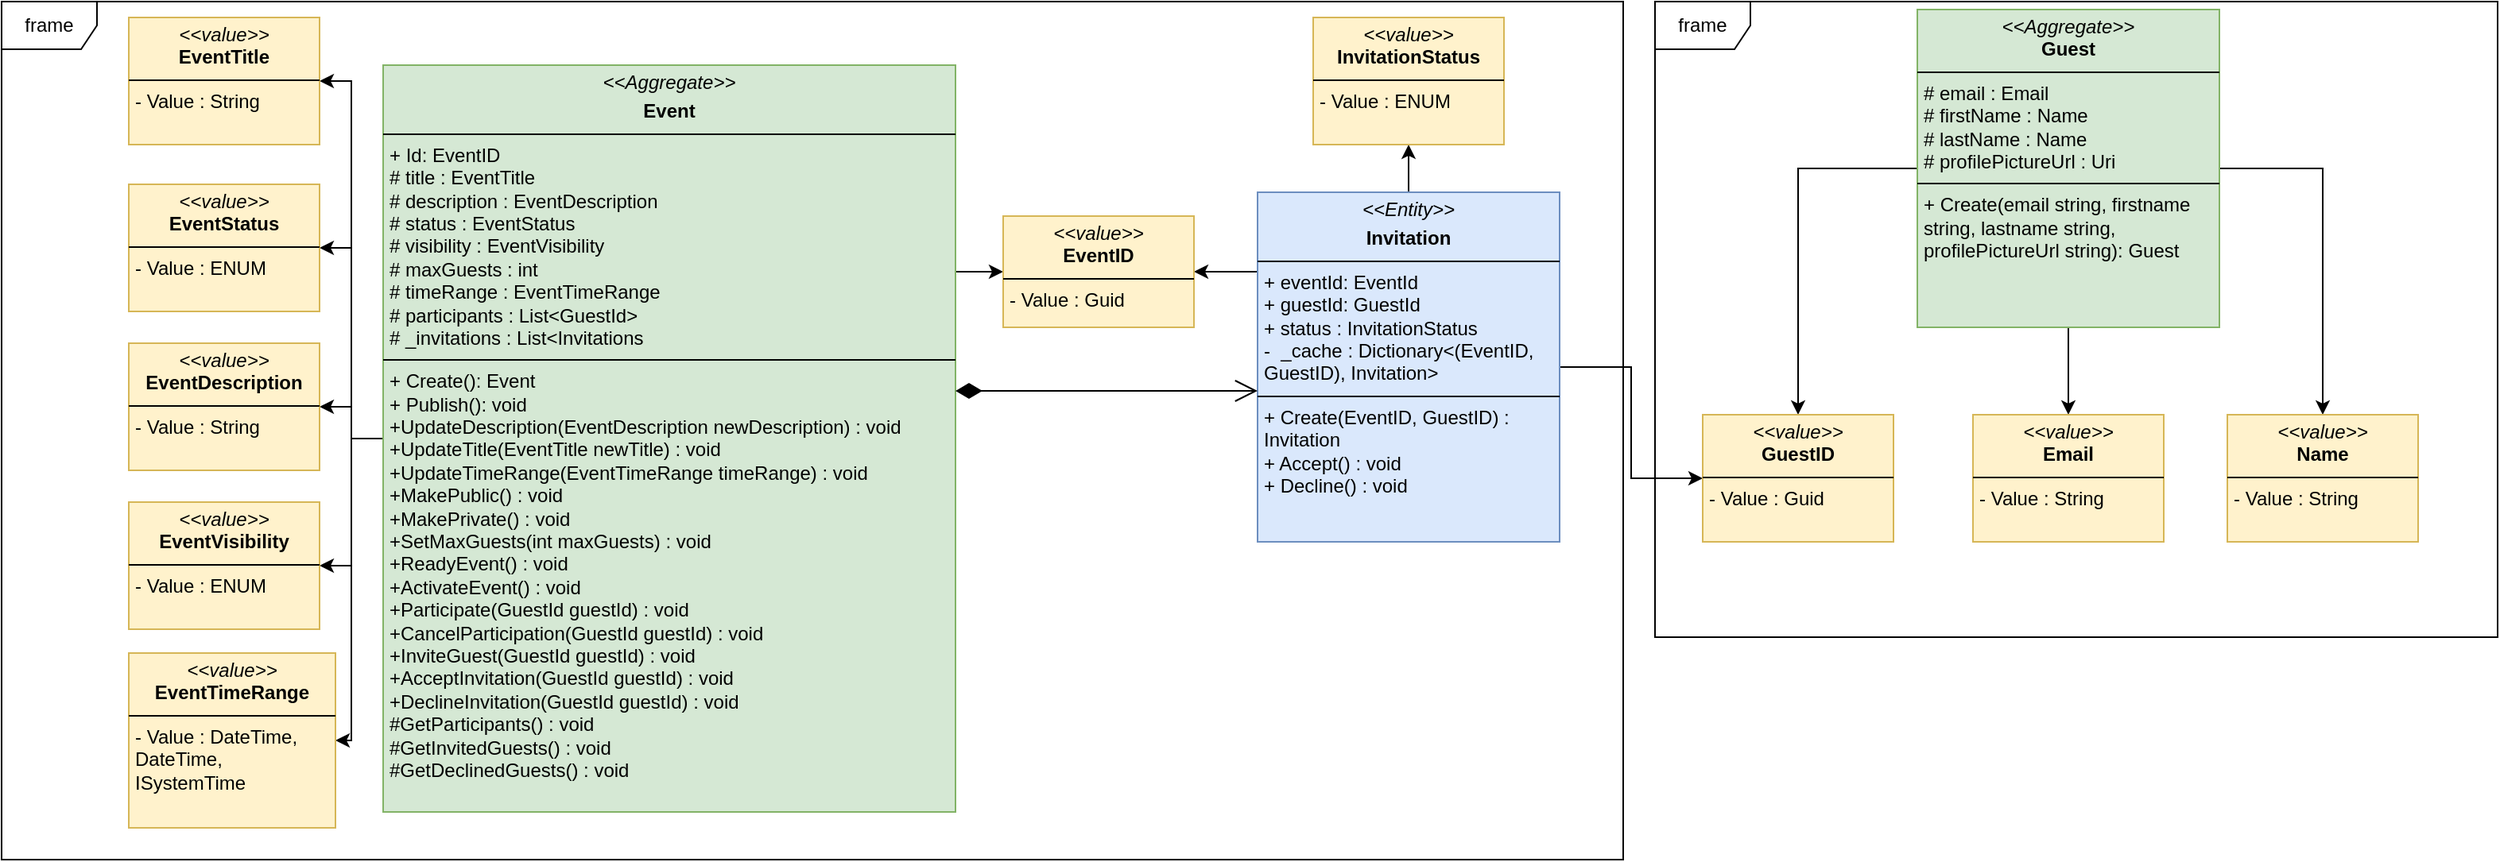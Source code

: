 <mxfile version="26.1.1">
  <diagram name="Page-1" id="-Pfgxmdj35-Sdl_T7dFO">
    <mxGraphModel dx="2074" dy="1235" grid="1" gridSize="10" guides="1" tooltips="1" connect="1" arrows="1" fold="1" page="1" pageScale="1" pageWidth="850" pageHeight="1100" math="0" shadow="0">
      <root>
        <mxCell id="0" />
        <mxCell id="1" parent="0" />
        <mxCell id="ix8DdHgYmFvAvDDHEddg-18" style="edgeStyle=orthogonalEdgeStyle;rounded=0;orthogonalLoop=1;jettySize=auto;html=1;entryX=0;entryY=0.5;entryDx=0;entryDy=0;" edge="1" parent="1" source="ix8DdHgYmFvAvDDHEddg-10" target="ix8DdHgYmFvAvDDHEddg-15">
          <mxGeometry relative="1" as="geometry">
            <Array as="points">
              <mxPoint x="720" y="180" />
            </Array>
          </mxGeometry>
        </mxCell>
        <mxCell id="ix8DdHgYmFvAvDDHEddg-52" style="edgeStyle=orthogonalEdgeStyle;rounded=0;orthogonalLoop=1;jettySize=auto;html=1;entryX=1;entryY=0.5;entryDx=0;entryDy=0;" edge="1" parent="1" source="ix8DdHgYmFvAvDDHEddg-10" target="ix8DdHgYmFvAvDDHEddg-30">
          <mxGeometry relative="1" as="geometry" />
        </mxCell>
        <mxCell id="ix8DdHgYmFvAvDDHEddg-53" style="edgeStyle=orthogonalEdgeStyle;rounded=0;orthogonalLoop=1;jettySize=auto;html=1;entryX=1;entryY=0.5;entryDx=0;entryDy=0;" edge="1" parent="1" source="ix8DdHgYmFvAvDDHEddg-10" target="ix8DdHgYmFvAvDDHEddg-31">
          <mxGeometry relative="1" as="geometry" />
        </mxCell>
        <mxCell id="ix8DdHgYmFvAvDDHEddg-54" style="edgeStyle=orthogonalEdgeStyle;rounded=0;orthogonalLoop=1;jettySize=auto;html=1;entryX=1;entryY=0.5;entryDx=0;entryDy=0;" edge="1" parent="1" source="ix8DdHgYmFvAvDDHEddg-10" target="ix8DdHgYmFvAvDDHEddg-32">
          <mxGeometry relative="1" as="geometry" />
        </mxCell>
        <mxCell id="ix8DdHgYmFvAvDDHEddg-55" style="edgeStyle=orthogonalEdgeStyle;rounded=0;orthogonalLoop=1;jettySize=auto;html=1;entryX=1;entryY=0.5;entryDx=0;entryDy=0;" edge="1" parent="1" source="ix8DdHgYmFvAvDDHEddg-10" target="ix8DdHgYmFvAvDDHEddg-34">
          <mxGeometry relative="1" as="geometry" />
        </mxCell>
        <mxCell id="ix8DdHgYmFvAvDDHEddg-56" style="edgeStyle=orthogonalEdgeStyle;rounded=0;orthogonalLoop=1;jettySize=auto;html=1;entryX=1;entryY=0.5;entryDx=0;entryDy=0;" edge="1" parent="1" source="ix8DdHgYmFvAvDDHEddg-10" target="ix8DdHgYmFvAvDDHEddg-33">
          <mxGeometry relative="1" as="geometry" />
        </mxCell>
        <mxCell id="ix8DdHgYmFvAvDDHEddg-10" value="&lt;p style=&quot;margin: 4px 0px 0px; text-align: center;&quot;&gt;&lt;i&gt;&amp;lt;&amp;lt;Aggregate&lt;/i&gt;&lt;i style=&quot;background-color: transparent; color: light-dark(rgb(0, 0, 0), rgb(255, 255, 255));&quot;&gt;&amp;gt;&amp;gt;&lt;/i&gt;&lt;/p&gt;&lt;p style=&quot;margin: 4px 0px 0px; text-align: center;&quot;&gt;&lt;b&gt;Event&lt;/b&gt;&lt;/p&gt;&lt;hr size=&quot;1&quot; style=&quot;border-style:solid;&quot;&gt;&lt;p style=&quot;margin: 0px 0px 0px 4px;&quot;&gt;+ Id: EventID&lt;/p&gt;&lt;p style=&quot;margin: 0px 0px 0px 4px;&quot;&gt;# title : EventTitle&lt;br&gt;&lt;span style=&quot;background-color: transparent; color: light-dark(rgb(0, 0, 0), rgb(255, 255, 255));&quot;&gt;# description : EventDescription&lt;/span&gt;&lt;/p&gt;&lt;p style=&quot;margin: 0px 0px 0px 4px;&quot;&gt;&lt;span style=&quot;background-color: transparent; color: light-dark(rgb(0, 0, 0), rgb(255, 255, 255));&quot;&gt;# status : EventStatus&lt;/span&gt;&lt;/p&gt;&lt;p style=&quot;margin: 0px 0px 0px 4px;&quot;&gt;&lt;span style=&quot;background-color: transparent; color: light-dark(rgb(0, 0, 0), rgb(255, 255, 255));&quot;&gt;# visibility : EventVisibility&lt;br&gt;# maxGuests : int&lt;br&gt;# timeRange : EventTimeRange&lt;/span&gt;&lt;/p&gt;&lt;p style=&quot;margin: 0px 0px 0px 4px;&quot;&gt;&lt;span style=&quot;background-color: transparent; color: light-dark(rgb(0, 0, 0), rgb(255, 255, 255));&quot;&gt;# participants : List&amp;lt;GuestId&amp;gt;&lt;/span&gt;&lt;/p&gt;&lt;p style=&quot;margin: 0px 0px 0px 4px;&quot;&gt;&lt;span style=&quot;background-color: transparent; color: light-dark(rgb(0, 0, 0), rgb(255, 255, 255));&quot;&gt;# _invitations : List&amp;lt;Invitations&lt;/span&gt;&lt;/p&gt;&lt;hr size=&quot;1&quot; style=&quot;border-style:solid;&quot;&gt;&lt;p style=&quot;margin:0px;margin-left:4px;&quot;&gt;+ Create(): Event&lt;br&gt;+ Publish(): void&lt;/p&gt;&lt;p style=&quot;margin:0px;margin-left:4px;&quot;&gt;+UpdateDescription(EventDescription newDescription) : void&lt;/p&gt;&lt;p style=&quot;margin:0px;margin-left:4px;&quot;&gt;+UpdateTitle(EventTitle newTitle) : void&lt;/p&gt;&lt;p style=&quot;margin:0px;margin-left:4px;&quot;&gt;+UpdateTimeRange(EventTimeRange timeRange) : void&lt;/p&gt;&lt;p style=&quot;margin:0px;margin-left:4px;&quot;&gt;+MakePublic() : void&lt;/p&gt;&lt;p style=&quot;margin:0px;margin-left:4px;&quot;&gt;+MakePrivate() : void&lt;/p&gt;&lt;p style=&quot;margin:0px;margin-left:4px;&quot;&gt;+SetMaxGuests(int maxGuests) : void&lt;/p&gt;&lt;p style=&quot;margin:0px;margin-left:4px;&quot;&gt;+ReadyEvent() : void&lt;/p&gt;&lt;p style=&quot;margin:0px;margin-left:4px;&quot;&gt;+ActivateEvent() : void&lt;/p&gt;&lt;p style=&quot;margin:0px;margin-left:4px;&quot;&gt;+Participate(GuestId guestId) : void&lt;/p&gt;&lt;p style=&quot;margin:0px;margin-left:4px;&quot;&gt;+CancelParticipation(GuestId guestId) : void&lt;/p&gt;&lt;p style=&quot;margin:0px;margin-left:4px;&quot;&gt;+InviteGuest(GuestId guestId) : void&lt;br&gt;+AcceptInvitation(GuestId guestId) : void&lt;/p&gt;&lt;p style=&quot;margin:0px;margin-left:4px;&quot;&gt;+DeclineInvitation(GuestId guestId) : void&lt;/p&gt;&lt;p style=&quot;margin:0px;margin-left:4px;&quot;&gt;#GetParticipants() : void&lt;/p&gt;&lt;p style=&quot;margin:0px;margin-left:4px;&quot;&gt;#GetInvitedGuests() : void&lt;/p&gt;&lt;p style=&quot;margin:0px;margin-left:4px;&quot;&gt;#GetDeclinedGuests() : void&lt;/p&gt;" style="verticalAlign=top;align=left;overflow=fill;html=1;whiteSpace=wrap;fillColor=#d5e8d4;strokeColor=#82b366;" vertex="1" parent="1">
          <mxGeometry x="340" y="50" width="360" height="470" as="geometry" />
        </mxCell>
        <mxCell id="ix8DdHgYmFvAvDDHEddg-51" style="edgeStyle=orthogonalEdgeStyle;rounded=0;orthogonalLoop=1;jettySize=auto;html=1;entryX=1;entryY=0.5;entryDx=0;entryDy=0;" edge="1" parent="1" source="ix8DdHgYmFvAvDDHEddg-11" target="ix8DdHgYmFvAvDDHEddg-15">
          <mxGeometry relative="1" as="geometry">
            <Array as="points">
              <mxPoint x="880" y="180" />
              <mxPoint x="880" y="180" />
            </Array>
          </mxGeometry>
        </mxCell>
        <mxCell id="ix8DdHgYmFvAvDDHEddg-57" style="edgeStyle=orthogonalEdgeStyle;rounded=0;orthogonalLoop=1;jettySize=auto;html=1;entryX=0.5;entryY=1;entryDx=0;entryDy=0;" edge="1" parent="1" source="ix8DdHgYmFvAvDDHEddg-11" target="ix8DdHgYmFvAvDDHEddg-35">
          <mxGeometry relative="1" as="geometry" />
        </mxCell>
        <mxCell id="ix8DdHgYmFvAvDDHEddg-58" style="edgeStyle=orthogonalEdgeStyle;rounded=0;orthogonalLoop=1;jettySize=auto;html=1;entryX=0;entryY=0.5;entryDx=0;entryDy=0;" edge="1" parent="1" source="ix8DdHgYmFvAvDDHEddg-11" target="ix8DdHgYmFvAvDDHEddg-19">
          <mxGeometry relative="1" as="geometry" />
        </mxCell>
        <mxCell id="ix8DdHgYmFvAvDDHEddg-11" value="&lt;p style=&quot;margin: 4px 0px 0px; text-align: center;&quot;&gt;&lt;i&gt;&amp;lt;&amp;lt;Entity&lt;/i&gt;&lt;i style=&quot;background-color: transparent; color: light-dark(rgb(0, 0, 0), rgb(255, 255, 255));&quot;&gt;&amp;gt;&amp;gt;&lt;/i&gt;&lt;/p&gt;&lt;p style=&quot;margin: 4px 0px 0px; text-align: center;&quot;&gt;&lt;b&gt;Invitation&lt;/b&gt;&lt;/p&gt;&lt;hr style=&quot;border-style: solid;&quot; size=&quot;1&quot;&gt;&lt;p style=&quot;margin: 0px 0px 0px 4px;&quot;&gt;+ eventId: EventId&lt;/p&gt;&lt;p style=&quot;margin: 0px 0px 0px 4px;&quot;&gt;+ guestId: GuestId&lt;/p&gt;&lt;p style=&quot;margin: 0px 0px 0px 4px;&quot;&gt;+ status : InvitationStatus&lt;br&gt;-&amp;nbsp; _cache : Dictionary&amp;lt;(EventID, GuestID), Invitation&amp;gt;&lt;/p&gt;&lt;hr size=&quot;1&quot; style=&quot;border-style:solid;&quot;&gt;&lt;p style=&quot;margin:0px;margin-left:4px;&quot;&gt;+ Create(EventID, GuestID) : Invitation&amp;nbsp;&lt;/p&gt;&lt;p style=&quot;margin:0px;margin-left:4px;&quot;&gt;+ Accept() : void&lt;/p&gt;&lt;p style=&quot;margin:0px;margin-left:4px;&quot;&gt;+ Decline() : void&lt;/p&gt;" style="verticalAlign=top;align=left;overflow=fill;html=1;whiteSpace=wrap;fillColor=#dae8fc;strokeColor=#6c8ebf;" vertex="1" parent="1">
          <mxGeometry x="890" y="130" width="190" height="220" as="geometry" />
        </mxCell>
        <mxCell id="ix8DdHgYmFvAvDDHEddg-13" value="" style="endArrow=open;html=1;endSize=12;startArrow=diamondThin;startSize=14;startFill=1;edgeStyle=orthogonalEdgeStyle;align=left;verticalAlign=bottom;rounded=0;" edge="1" parent="1">
          <mxGeometry x="-1" y="3" relative="1" as="geometry">
            <mxPoint x="700" y="255" as="sourcePoint" />
            <mxPoint x="890" y="255" as="targetPoint" />
          </mxGeometry>
        </mxCell>
        <mxCell id="ix8DdHgYmFvAvDDHEddg-20" value="" style="edgeStyle=orthogonalEdgeStyle;rounded=0;orthogonalLoop=1;jettySize=auto;html=1;" edge="1" parent="1" source="ix8DdHgYmFvAvDDHEddg-14" target="ix8DdHgYmFvAvDDHEddg-19">
          <mxGeometry relative="1" as="geometry" />
        </mxCell>
        <mxCell id="ix8DdHgYmFvAvDDHEddg-25" style="edgeStyle=orthogonalEdgeStyle;rounded=0;orthogonalLoop=1;jettySize=auto;html=1;entryX=0.5;entryY=0;entryDx=0;entryDy=0;" edge="1" parent="1" source="ix8DdHgYmFvAvDDHEddg-14" target="ix8DdHgYmFvAvDDHEddg-22">
          <mxGeometry relative="1" as="geometry" />
        </mxCell>
        <mxCell id="ix8DdHgYmFvAvDDHEddg-26" style="edgeStyle=orthogonalEdgeStyle;rounded=0;orthogonalLoop=1;jettySize=auto;html=1;entryX=0.5;entryY=0;entryDx=0;entryDy=0;" edge="1" parent="1" source="ix8DdHgYmFvAvDDHEddg-14" target="ix8DdHgYmFvAvDDHEddg-23">
          <mxGeometry relative="1" as="geometry" />
        </mxCell>
        <mxCell id="ix8DdHgYmFvAvDDHEddg-14" value="&lt;p style=&quot;margin:0px;margin-top:4px;text-align:center;&quot;&gt;&lt;i&gt;&amp;lt;&amp;lt;Aggregate&amp;gt;&amp;gt;&lt;/i&gt;&lt;br&gt;&lt;b&gt;Guest&lt;/b&gt;&lt;/p&gt;&lt;hr size=&quot;1&quot; style=&quot;border-style:solid;&quot;&gt;&lt;p style=&quot;margin:0px;margin-left:4px;&quot;&gt;# email : Email&lt;br&gt;# firstName : Name&lt;/p&gt;&lt;p style=&quot;margin:0px;margin-left:4px;&quot;&gt;# lastName : Name&lt;/p&gt;&lt;p style=&quot;margin:0px;margin-left:4px;&quot;&gt;# profilePictureUrl : Uri&lt;br&gt;&lt;/p&gt;&lt;hr size=&quot;1&quot; style=&quot;border-style:solid;&quot;&gt;&lt;p style=&quot;margin:0px;margin-left:4px;&quot;&gt;+ Create(email string, firstname string, lastname string, profilePictureUrl string): Guest&lt;br&gt;&lt;/p&gt;" style="verticalAlign=top;align=left;overflow=fill;html=1;whiteSpace=wrap;fillColor=#d5e8d4;strokeColor=#82b366;" vertex="1" parent="1">
          <mxGeometry x="1305" y="15" width="190" height="200" as="geometry" />
        </mxCell>
        <mxCell id="ix8DdHgYmFvAvDDHEddg-15" value="&lt;p style=&quot;margin:0px;margin-top:4px;text-align:center;&quot;&gt;&lt;i&gt;&amp;lt;&amp;lt;value&amp;gt;&amp;gt;&lt;/i&gt;&lt;br&gt;&lt;b&gt;EventID&lt;/b&gt;&lt;/p&gt;&lt;hr size=&quot;1&quot; style=&quot;border-style:solid;&quot;&gt;&lt;p style=&quot;margin:0px;margin-left:4px;&quot;&gt;- Value : Guid&lt;/p&gt;" style="verticalAlign=top;align=left;overflow=fill;html=1;whiteSpace=wrap;fillColor=#fff2cc;strokeColor=#d6b656;" vertex="1" parent="1">
          <mxGeometry x="730" y="145" width="120" height="70" as="geometry" />
        </mxCell>
        <mxCell id="ix8DdHgYmFvAvDDHEddg-19" value="&lt;p style=&quot;margin:0px;margin-top:4px;text-align:center;&quot;&gt;&lt;i&gt;&amp;lt;&amp;lt;value&amp;gt;&amp;gt;&lt;/i&gt;&lt;br&gt;&lt;b&gt;GuestID&lt;/b&gt;&lt;/p&gt;&lt;hr size=&quot;1&quot; style=&quot;border-style:solid;&quot;&gt;&lt;p style=&quot;margin:0px;margin-left:4px;&quot;&gt;- Value : Guid&lt;/p&gt;&lt;p style=&quot;margin:0px;margin-left:4px;&quot;&gt;&lt;br&gt;&lt;/p&gt;" style="verticalAlign=top;align=left;overflow=fill;html=1;whiteSpace=wrap;fillColor=#fff2cc;strokeColor=#d6b656;" vertex="1" parent="1">
          <mxGeometry x="1170" y="270" width="120" height="80" as="geometry" />
        </mxCell>
        <mxCell id="ix8DdHgYmFvAvDDHEddg-22" value="&lt;p style=&quot;margin:0px;margin-top:4px;text-align:center;&quot;&gt;&lt;i&gt;&amp;lt;&amp;lt;value&amp;gt;&amp;gt;&lt;/i&gt;&lt;br&gt;&lt;b&gt;Email&lt;/b&gt;&lt;/p&gt;&lt;hr size=&quot;1&quot; style=&quot;border-style:solid;&quot;&gt;&lt;p style=&quot;margin:0px;margin-left:4px;&quot;&gt;- Value : String&lt;/p&gt;&lt;p style=&quot;margin:0px;margin-left:4px;&quot;&gt;&lt;br&gt;&lt;/p&gt;" style="verticalAlign=top;align=left;overflow=fill;html=1;whiteSpace=wrap;fillColor=#fff2cc;strokeColor=#d6b656;" vertex="1" parent="1">
          <mxGeometry x="1340" y="270" width="120" height="80" as="geometry" />
        </mxCell>
        <mxCell id="ix8DdHgYmFvAvDDHEddg-23" value="&lt;p style=&quot;margin:0px;margin-top:4px;text-align:center;&quot;&gt;&lt;i&gt;&amp;lt;&amp;lt;value&amp;gt;&amp;gt;&lt;/i&gt;&lt;br&gt;&lt;b&gt;Name&lt;/b&gt;&lt;/p&gt;&lt;hr size=&quot;1&quot; style=&quot;border-style:solid;&quot;&gt;&lt;p style=&quot;margin:0px;margin-left:4px;&quot;&gt;- Value : String&lt;/p&gt;" style="verticalAlign=top;align=left;overflow=fill;html=1;whiteSpace=wrap;fillColor=#fff2cc;strokeColor=#d6b656;" vertex="1" parent="1">
          <mxGeometry x="1500" y="270" width="120" height="80" as="geometry" />
        </mxCell>
        <mxCell id="ix8DdHgYmFvAvDDHEddg-30" value="&lt;p style=&quot;margin:0px;margin-top:4px;text-align:center;&quot;&gt;&lt;i&gt;&amp;lt;&amp;lt;value&amp;gt;&amp;gt;&lt;/i&gt;&lt;br&gt;&lt;b&gt;EventTitle&lt;/b&gt;&lt;/p&gt;&lt;hr size=&quot;1&quot; style=&quot;border-style:solid;&quot;&gt;&lt;p style=&quot;margin:0px;margin-left:4px;&quot;&gt;- Value : String&lt;/p&gt;" style="verticalAlign=top;align=left;overflow=fill;html=1;whiteSpace=wrap;fillColor=#fff2cc;strokeColor=#d6b656;" vertex="1" parent="1">
          <mxGeometry x="180" y="20" width="120" height="80" as="geometry" />
        </mxCell>
        <mxCell id="ix8DdHgYmFvAvDDHEddg-31" value="&lt;p style=&quot;margin:0px;margin-top:4px;text-align:center;&quot;&gt;&lt;i&gt;&amp;lt;&amp;lt;value&amp;gt;&amp;gt;&lt;/i&gt;&lt;br&gt;&lt;b&gt;EventStatus&lt;/b&gt;&lt;/p&gt;&lt;hr size=&quot;1&quot; style=&quot;border-style:solid;&quot;&gt;&lt;p style=&quot;margin:0px;margin-left:4px;&quot;&gt;- Value : ENUM&lt;/p&gt;" style="verticalAlign=top;align=left;overflow=fill;html=1;whiteSpace=wrap;fillColor=#fff2cc;strokeColor=#d6b656;" vertex="1" parent="1">
          <mxGeometry x="180" y="125" width="120" height="80" as="geometry" />
        </mxCell>
        <mxCell id="ix8DdHgYmFvAvDDHEddg-32" value="&lt;p style=&quot;margin:0px;margin-top:4px;text-align:center;&quot;&gt;&lt;i&gt;&amp;lt;&amp;lt;value&amp;gt;&amp;gt;&lt;/i&gt;&lt;br&gt;&lt;b&gt;EventDescription&lt;/b&gt;&lt;/p&gt;&lt;hr size=&quot;1&quot; style=&quot;border-style:solid;&quot;&gt;&lt;p style=&quot;margin:0px;margin-left:4px;&quot;&gt;- Value : String&lt;/p&gt;" style="verticalAlign=top;align=left;overflow=fill;html=1;whiteSpace=wrap;fillColor=#fff2cc;strokeColor=#d6b656;" vertex="1" parent="1">
          <mxGeometry x="180" y="225" width="120" height="80" as="geometry" />
        </mxCell>
        <mxCell id="ix8DdHgYmFvAvDDHEddg-33" value="&lt;p style=&quot;margin:0px;margin-top:4px;text-align:center;&quot;&gt;&lt;i&gt;&amp;lt;&amp;lt;value&amp;gt;&amp;gt;&lt;/i&gt;&lt;br&gt;&lt;b&gt;EventTimeRange&lt;/b&gt;&lt;/p&gt;&lt;hr size=&quot;1&quot; style=&quot;border-style:solid;&quot;&gt;&lt;p style=&quot;margin:0px;margin-left:4px;&quot;&gt;- Value : DateTime, DateTime, ISystemTime&lt;/p&gt;" style="verticalAlign=top;align=left;overflow=fill;html=1;whiteSpace=wrap;fillColor=#fff2cc;strokeColor=#d6b656;" vertex="1" parent="1">
          <mxGeometry x="180" y="420" width="130" height="110" as="geometry" />
        </mxCell>
        <mxCell id="ix8DdHgYmFvAvDDHEddg-34" value="&lt;p style=&quot;margin:0px;margin-top:4px;text-align:center;&quot;&gt;&lt;i&gt;&amp;lt;&amp;lt;value&amp;gt;&amp;gt;&lt;/i&gt;&lt;br&gt;&lt;b&gt;EventVisibility&lt;/b&gt;&lt;/p&gt;&lt;hr size=&quot;1&quot; style=&quot;border-style:solid;&quot;&gt;&lt;p style=&quot;margin:0px;margin-left:4px;&quot;&gt;- Value : ENUM&lt;/p&gt;" style="verticalAlign=top;align=left;overflow=fill;html=1;whiteSpace=wrap;fillColor=#fff2cc;strokeColor=#d6b656;" vertex="1" parent="1">
          <mxGeometry x="180" y="325" width="120" height="80" as="geometry" />
        </mxCell>
        <mxCell id="ix8DdHgYmFvAvDDHEddg-35" value="&lt;p style=&quot;margin:0px;margin-top:4px;text-align:center;&quot;&gt;&lt;i&gt;&amp;lt;&amp;lt;value&amp;gt;&amp;gt;&lt;/i&gt;&lt;br&gt;&lt;b&gt;InvitationStatus&lt;/b&gt;&lt;/p&gt;&lt;hr size=&quot;1&quot; style=&quot;border-style:solid;&quot;&gt;&lt;p style=&quot;margin:0px;margin-left:4px;&quot;&gt;- Value : ENUM&lt;/p&gt;" style="verticalAlign=top;align=left;overflow=fill;html=1;whiteSpace=wrap;fillColor=#fff2cc;strokeColor=#d6b656;" vertex="1" parent="1">
          <mxGeometry x="925" y="20" width="120" height="80" as="geometry" />
        </mxCell>
        <mxCell id="ix8DdHgYmFvAvDDHEddg-49" value="frame" style="shape=umlFrame;whiteSpace=wrap;html=1;pointerEvents=0;" vertex="1" parent="1">
          <mxGeometry x="100" y="10" width="1020" height="540" as="geometry" />
        </mxCell>
        <mxCell id="ix8DdHgYmFvAvDDHEddg-59" value="frame" style="shape=umlFrame;whiteSpace=wrap;html=1;pointerEvents=0;" vertex="1" parent="1">
          <mxGeometry x="1140" y="10" width="530" height="400" as="geometry" />
        </mxCell>
      </root>
    </mxGraphModel>
  </diagram>
</mxfile>

